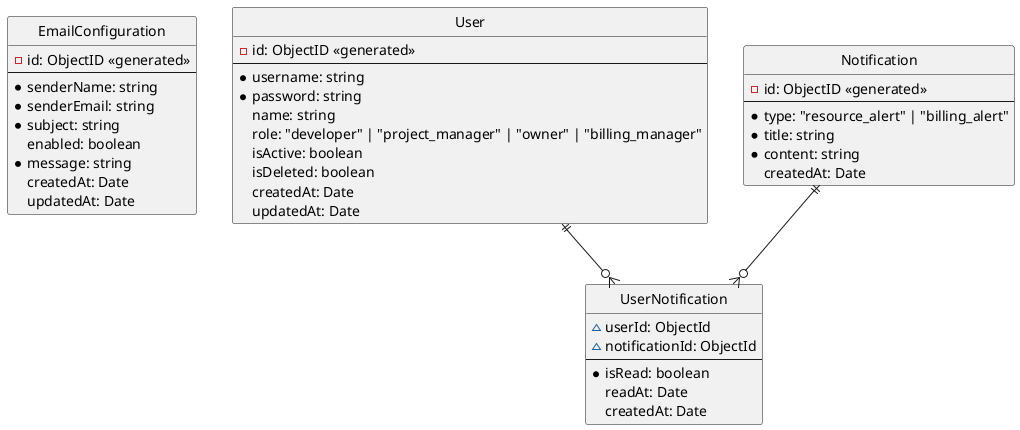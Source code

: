  @startuml Todo
hide circle
' skinparam linetype ortho


entity EmailConfiguration {
  -id: ObjectID <<generated>>
  --
  *senderName: string
  *senderEmail: string
  *subject: string
  enabled: boolean
  *message: string
  createdAt: Date
  updatedAt: Date
}


entity User {
  -id: ObjectID <<generated>>
  --
  *username: string
  *password: string
  name: string
  role: "developer" | "project_manager" | "owner" | "billing_manager"
  isActive: boolean
  isDeleted: boolean
  createdAt: Date
  updatedAt: Date
}

entity Notification {
  -id: ObjectID <<generated>>
  --
  *type: "resource_alert" | "billing_alert"
  *title: string
  *content: string
  createdAt: Date
}

entity UserNotification {
  ~userId: ObjectId
  ~notificationId: ObjectId
  --
  *isRead: boolean
  readAt: Date
  createdAt: Date
}

User ||--o{ UserNotification
Notification ||--o{ UserNotification
@enduml
